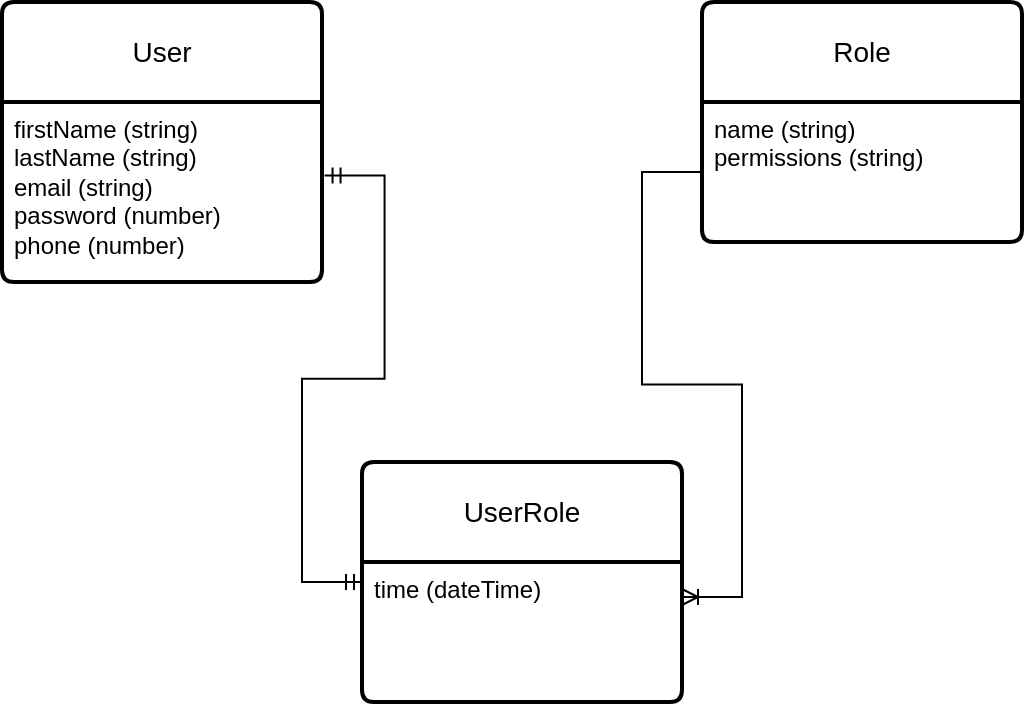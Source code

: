 <mxfile version="22.1.5" type="device">
  <diagram name="Page-1" id="X6V9DxN45_Cx-tqrJAql">
    <mxGraphModel dx="956" dy="569" grid="1" gridSize="10" guides="1" tooltips="1" connect="1" arrows="1" fold="1" page="1" pageScale="1" pageWidth="827" pageHeight="1169" math="0" shadow="0">
      <root>
        <mxCell id="0" />
        <mxCell id="1" parent="0" />
        <mxCell id="UBkA1_TUVneFVXBCmrP--1" value="User" style="swimlane;childLayout=stackLayout;horizontal=1;startSize=50;horizontalStack=0;rounded=1;fontSize=14;fontStyle=0;strokeWidth=2;resizeParent=0;resizeLast=1;shadow=0;dashed=0;align=center;arcSize=4;whiteSpace=wrap;html=1;" parent="1" vertex="1">
          <mxGeometry x="130" y="140" width="160" height="140" as="geometry">
            <mxRectangle x="130" y="140" width="70" height="50" as="alternateBounds" />
          </mxGeometry>
        </mxCell>
        <mxCell id="UBkA1_TUVneFVXBCmrP--2" value="firstName (string)&lt;br&gt;lastName (string)&lt;br&gt;email (string)&lt;br&gt;password (number)&lt;br&gt;phone (number)&lt;br&gt;" style="align=left;strokeColor=none;fillColor=none;spacingLeft=4;fontSize=12;verticalAlign=top;resizable=0;rotatable=0;part=1;html=1;" parent="UBkA1_TUVneFVXBCmrP--1" vertex="1">
          <mxGeometry y="50" width="160" height="90" as="geometry" />
        </mxCell>
        <mxCell id="UBkA1_TUVneFVXBCmrP--7" value="Role" style="swimlane;childLayout=stackLayout;horizontal=1;startSize=50;horizontalStack=0;rounded=1;fontSize=14;fontStyle=0;strokeWidth=2;resizeParent=0;resizeLast=1;shadow=0;dashed=0;align=center;arcSize=4;whiteSpace=wrap;html=1;" parent="1" vertex="1">
          <mxGeometry x="480" y="140" width="160" height="120" as="geometry" />
        </mxCell>
        <mxCell id="UBkA1_TUVneFVXBCmrP--8" value="name (string)&lt;br&gt;permissions (string)" style="align=left;strokeColor=none;fillColor=none;spacingLeft=4;fontSize=12;verticalAlign=top;resizable=0;rotatable=0;part=1;html=1;" parent="UBkA1_TUVneFVXBCmrP--7" vertex="1">
          <mxGeometry y="50" width="160" height="70" as="geometry" />
        </mxCell>
        <mxCell id="UBkA1_TUVneFVXBCmrP--9" value="" style="edgeStyle=entityRelationEdgeStyle;fontSize=12;html=1;endArrow=ERmandOne;startArrow=ERmandOne;rounded=0;entryX=0;entryY=0.5;entryDx=0;entryDy=0;exitX=1.008;exitY=0.409;exitDx=0;exitDy=0;exitPerimeter=0;" parent="1" source="UBkA1_TUVneFVXBCmrP--2" target="buFC1oGzUmVpnwZuoxD4-1" edge="1">
          <mxGeometry width="100" height="100" relative="1" as="geometry">
            <mxPoint x="360" y="350" as="sourcePoint" />
            <mxPoint x="460" y="250" as="targetPoint" />
          </mxGeometry>
        </mxCell>
        <mxCell id="buFC1oGzUmVpnwZuoxD4-1" value="UserRole" style="swimlane;childLayout=stackLayout;horizontal=1;startSize=50;horizontalStack=0;rounded=1;fontSize=14;fontStyle=0;strokeWidth=2;resizeParent=0;resizeLast=1;shadow=0;dashed=0;align=center;arcSize=4;whiteSpace=wrap;html=1;" vertex="1" parent="1">
          <mxGeometry x="310" y="370" width="160" height="120" as="geometry" />
        </mxCell>
        <mxCell id="buFC1oGzUmVpnwZuoxD4-2" value="time (dateTime)" style="align=left;strokeColor=none;fillColor=none;spacingLeft=4;fontSize=12;verticalAlign=top;resizable=0;rotatable=0;part=1;html=1;" vertex="1" parent="buFC1oGzUmVpnwZuoxD4-1">
          <mxGeometry y="50" width="160" height="70" as="geometry" />
        </mxCell>
        <mxCell id="buFC1oGzUmVpnwZuoxD4-5" value="" style="edgeStyle=entityRelationEdgeStyle;fontSize=12;html=1;endArrow=ERoneToMany;rounded=0;exitX=0;exitY=0.5;exitDx=0;exitDy=0;entryX=1;entryY=0.25;entryDx=0;entryDy=0;" edge="1" parent="1" source="UBkA1_TUVneFVXBCmrP--8" target="buFC1oGzUmVpnwZuoxD4-2">
          <mxGeometry width="100" height="100" relative="1" as="geometry">
            <mxPoint x="360" y="440" as="sourcePoint" />
            <mxPoint x="460" y="340" as="targetPoint" />
          </mxGeometry>
        </mxCell>
      </root>
    </mxGraphModel>
  </diagram>
</mxfile>
